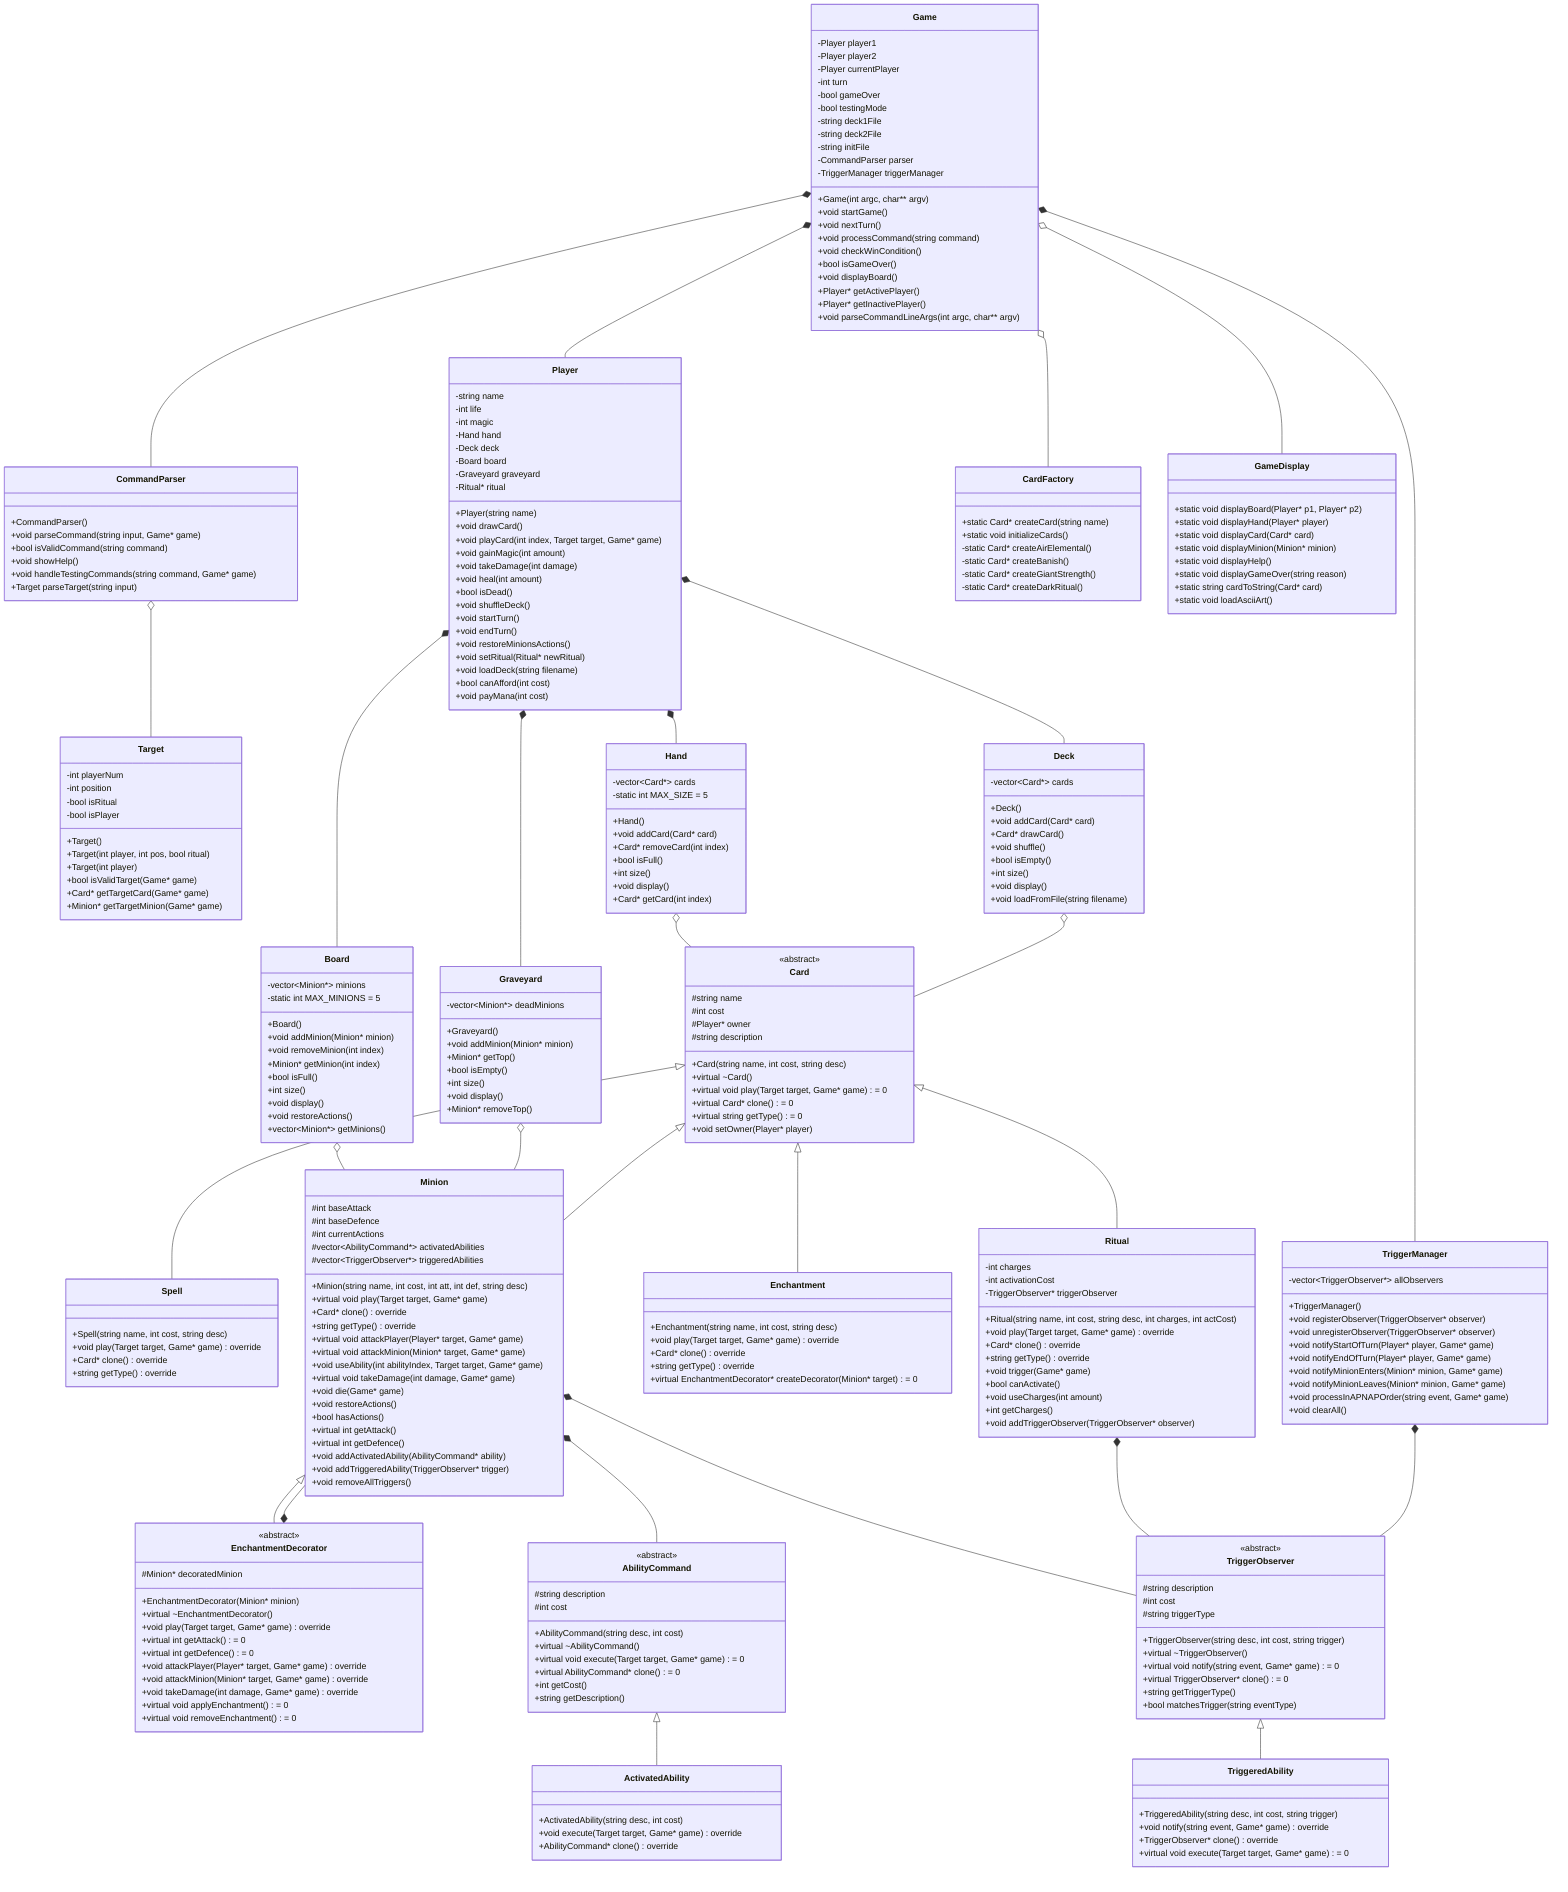 classDiagram
direction TB
    class Game {
        -Player player1
        -Player player2
        -Player currentPlayer
        -int turn
        -bool gameOver
        -bool testingMode
        -string deck1File
        -string deck2File
        -string initFile
        -CommandParser parser
        -TriggerManager triggerManager
        +Game(int argc, char** argv)
        +void startGame()
        +void nextTurn()
        +void processCommand(string command)
        +void checkWinCondition()
        +bool isGameOver()
        +void displayBoard()
        +Player* getActivePlayer()
        +Player* getInactivePlayer()
        +void parseCommandLineArgs(int argc, char** argv)
    }

    class CommandParser {
        +CommandParser()
        +void parseCommand(string input, Game* game)
        +bool isValidCommand(string command)
        +void showHelp()
        +void handleTestingCommands(string command, Game* game)
        +Target parseTarget(string input)
    }

    class Target {
        -int playerNum
        -int position
        -bool isRitual
        -bool isPlayer
        +Target()
        +Target(int player, int pos, bool ritual)
        +Target(int player)
        +bool isValidTarget(Game* game)
        +Card* getTargetCard(Game* game)
        +Minion* getTargetMinion(Game* game)
    }

    class Player {
        -string name
        -int life
        -int magic
        -Hand hand
        -Deck deck
        -Board board
        -Graveyard graveyard
        -Ritual* ritual
        +Player(string name)
        +void drawCard()
        +void playCard(int index, Target target, Game* game)
        +void gainMagic(int amount)
        +void takeDamage(int damage)
        +void heal(int amount)
        +bool isDead()
        +void shuffleDeck()
        +void startTurn()
        +void endTurn()
        +void restoreMinionsActions()
        +void setRitual(Ritual* newRitual)
        +void loadDeck(string filename)
        +bool canAfford(int cost)
        +void payMana(int cost)
    }

    class Hand {
        -vector~Card*~ cards
        -static int MAX_SIZE = 5
        +Hand()
        +void addCard(Card* card)
        +Card* removeCard(int index)
        +bool isFull()
        +int size()
        +void display()
        +Card* getCard(int index)
    }

    class Deck {
        -vector~Card*~ cards
        +Deck()
        +void addCard(Card* card)
        +Card* drawCard()
        +void shuffle()
        +bool isEmpty()
        +int size()
        +void display()
        +void loadFromFile(string filename)
    }

    class Board {
        -vector~Minion*~ minions
        -static int MAX_MINIONS = 5
        +Board()
        +void addMinion(Minion* minion)
        +void removeMinion(int index)
        +Minion* getMinion(int index)
        +bool isFull()
        +int size()
        +void display()
        +void restoreActions()
        +vector~Minion*~ getMinions()
    }

    class Graveyard {
        -vector~Minion*~ deadMinions
        +Graveyard()
        +void addMinion(Minion* minion)
        +Minion* getTop()
        +bool isEmpty()
        +int size()
        +void display()
        +Minion* removeTop()
    }

    class Card {
        #string name
        #int cost
        #Player* owner
        #string description
        +Card(string name, int cost, string desc)
        +virtual ~Card()
        +virtual void play(Target target, Game* game) = 0
        +virtual Card* clone() = 0
        +virtual string getType() = 0
        +void setOwner(Player* player)
    }

    class Spell {
        +Spell(string name, int cost, string desc)
        +void play(Target target, Game* game) override
        +Card* clone() override
        +string getType() override
    }

    class Minion {
        #int baseAttack
        #int baseDefence
        #int currentActions
        #vector~AbilityCommand*~ activatedAbilities
        #vector~TriggerObserver*~ triggeredAbilities
        +Minion(string name, int cost, int att, int def, string desc)
        +virtual void play(Target target, Game* game)
        +Card* clone() override
        +string getType() override
        +virtual void attackPlayer(Player* target, Game* game)
        +virtual void attackMinion(Minion* target, Game* game)
        +void useAbility(int abilityIndex, Target target, Game* game)
        +virtual void takeDamage(int damage, Game* game)
        +void die(Game* game)
        +void restoreActions()
        +bool hasActions()
        +virtual int getAttack()
        +virtual int getDefence()
        +void addActivatedAbility(AbilityCommand* ability)
        +void addTriggeredAbility(TriggerObserver* trigger)
        +void removeAllTriggers()
    }

    class EnchantmentDecorator {
        #Minion* decoratedMinion
        +EnchantmentDecorator(Minion* minion)
        +virtual ~EnchantmentDecorator()
        +void play(Target target, Game* game) override
        +virtual int getAttack() = 0
        +virtual int getDefence() = 0
        +void attackPlayer(Player* target, Game* game) override
        +void attackMinion(Minion* target, Game* game) override
        +void takeDamage(int damage, Game* game) override
        +virtual void applyEnchantment() = 0
        +virtual void removeEnchantment() = 0
    }

    class Enchantment {
        +Enchantment(string name, int cost, string desc)
        +void play(Target target, Game* game) override
        +Card* clone() override
        +string getType() override
        +virtual EnchantmentDecorator* createDecorator(Minion* target) = 0
    }

    class Ritual {
        -int charges
        -int activationCost
        -TriggerObserver* triggerObserver
        +Ritual(string name, int cost, string desc, int charges, int actCost)
        +void play(Target target, Game* game) override
        +Card* clone() override
        +string getType() override
        +void trigger(Game* game)
        +bool canActivate()
        +void useCharges(int amount)
        +int getCharges()
        +void addTriggerObserver(TriggerObserver* observer)
    }

    class AbilityCommand {
        #string description
        #int cost
        +AbilityCommand(string desc, int cost)
        +virtual ~AbilityCommand()
        +virtual void execute(Target target, Game* game) = 0
        +virtual AbilityCommand* clone() = 0
        +int getCost()
        +string getDescription()
    }

    class ActivatedAbility {
        +ActivatedAbility(string desc, int cost)
        +void execute(Target target, Game* game) override
        +AbilityCommand* clone() override
    }

    class TriggerObserver {
        #string description
        #int cost
        #string triggerType
        +TriggerObserver(string desc, int cost, string trigger)
        +virtual ~TriggerObserver()
        +virtual void notify(string event, Game* game) = 0
        +virtual TriggerObserver* clone() = 0
        +string getTriggerType()
        +bool matchesTrigger(string eventType)
    }

    class TriggeredAbility {
        +TriggeredAbility(string desc, int cost, string trigger)
        +void notify(string event, Game* game) override
        +TriggerObserver* clone() override
        +virtual void execute(Target target, Game* game) = 0
    }

    class TriggerManager {
        -vector~TriggerObserver*~ allObservers
        +TriggerManager()
        +void registerObserver(TriggerObserver* observer)
        +void unregisterObserver(TriggerObserver* observer)
        +void notifyStartOfTurn(Player* player, Game* game)
        +void notifyEndOfTurn(Player* player, Game* game)
        +void notifyMinionEnters(Minion* minion, Game* game)
        +void notifyMinionLeaves(Minion* minion, Game* game)
        +void processInAPNAPOrder(string event, Game* game)
        +void clearAll()
    }

    class CardFactory {
        +static Card* createCard(string name)
        +static void initializeCards()
        -static Card* createAirElemental()
        -static Card* createBanish()
        -static Card* createGiantStrength()
        -static Card* createDarkRitual()
    }

    class GameDisplay {
        +static void displayBoard(Player* p1, Player* p2)
        +static void displayHand(Player* player)
        +static void displayCard(Card* card)
        +static void displayMinion(Minion* minion)
        +static void displayHelp()
        +static void displayGameOver(string reason)
        +static string cardToString(Card* card)
        +static void loadAsciiArt()
    }

    <<abstract>> Card
    <<abstract>> EnchantmentDecorator
    <<abstract>> AbilityCommand
    <<abstract>> TriggerObserver

    Game *-- Player
    Game *-- CommandParser
    Game *-- TriggerManager

    Player *-- Hand
    Player *-- Deck
    Player *-- Board
    Player *-- Graveyard
    
    Minion *-- AbilityCommand
    Minion *-- TriggerObserver

    Ritual *-- TriggerObserver

    TriggerManager *-- TriggerObserver

    EnchantmentDecorator *-- Minion
    Game o-- CardFactory
    Game o-- GameDisplay
    Hand o-- Card
    Deck o-- Card
    Board o-- Minion
    Graveyard o-- Minion
    CommandParser o-- Target
    Card <|-- Spell
    Card <|-- Minion
    Card <|-- Enchantment
    Card <|-- Ritual
    Minion <|-- EnchantmentDecorator
    AbilityCommand <|-- ActivatedAbility
    TriggerObserver <|-- TriggeredAbility